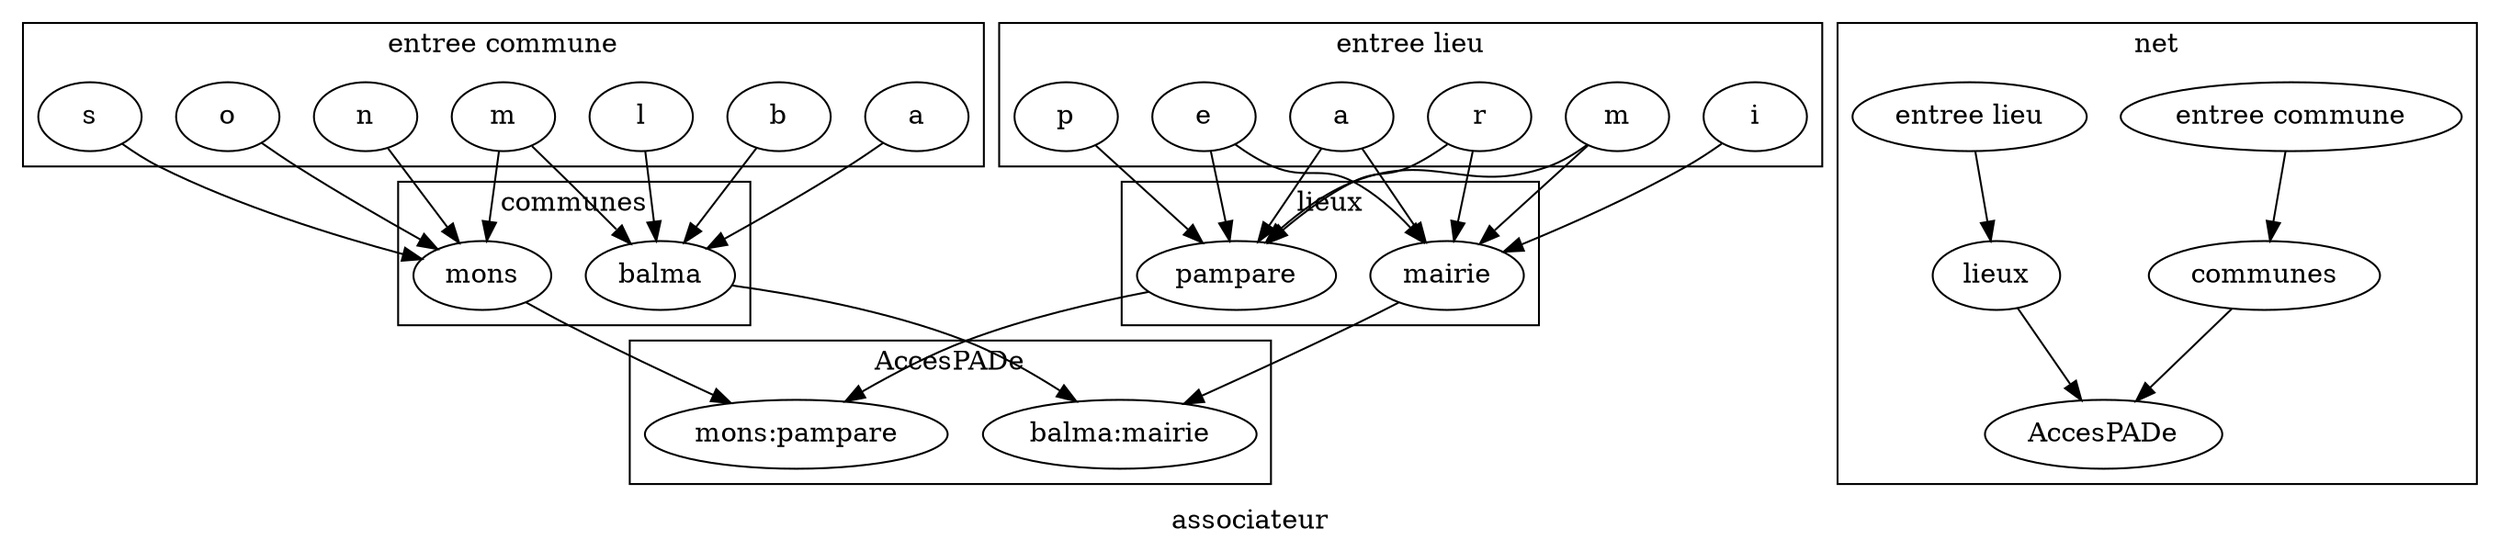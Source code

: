 digraph assoc
{
 label="associateur"

subgraph cluster_commune_in
{
 label="entree commune"
 ca [label="a"]
 cb [label="b"]
 cl [label="l"]
 cm [label="m"]
 cm [label="m"]
 cn [label="n"]
 co [label="o"]
 cs [label="s"]
}

subgraph cluster_lieu_in
{
 label="entree lieu"
 aa [label="a"]
 aa [label="a"]
 ae [label="e"]
 ae [label="e"]
 ai [label="i"]
 am [label="m"]
 am [label="m"]
 ap [label="p"]
 ar [label="r"]
 ar [label="r"]
}

subgraph cluster_communes
{
 label="communes"
 mons
 balma
}

subgraph cluster_lieux
{
 label="lieux"
 pampare
 mairie
}

subgraph cluster_pade
{
 label="AccesPADe"
 pade1 [label="mons:pampare"]
 pade2 [label="balma:mairie"]
}

 ca -> balma
 cb -> balma
 cl -> balma
 cm -> mons
 cm -> balma
 cn -> mons
 co -> mons
 cs -> mons
 aa -> pampare
 aa -> mairie
 ae -> pampare
 ae -> mairie
 ai -> mairie
 am -> pampare
 am -> mairie
 ap -> pampare
 ar -> pampare
 ar -> mairie

 mons -> pade1
 pampare -> pade1
 balma -> pade2
 mairie -> pade2

subgraph cluster_net
{
 label="net"
 l0 [label="entree commune"]
 l1 [label="entree lieu"]
 l3 [label="communes"]
 l4 [label="lieux"]
 l5 [label="AccesPADe"]
 l0 -> l3
 l1 -> l4
 l3 -> l5
 l4 -> l5
 l5
}


}
